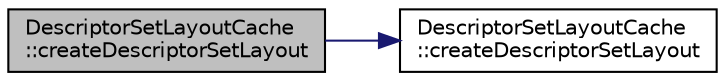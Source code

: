 digraph "DescriptorSetLayoutCache::createDescriptorSetLayout"
{
 // LATEX_PDF_SIZE
  edge [fontname="Helvetica",fontsize="10",labelfontname="Helvetica",labelfontsize="10"];
  node [fontname="Helvetica",fontsize="10",shape=record];
  rankdir="LR";
  Node1 [label="DescriptorSetLayoutCache\l::createDescriptorSetLayout",height=0.2,width=0.4,color="black", fillcolor="grey75", style="filled", fontcolor="black",tooltip="Creates a descriptor set layout from the given bindings, or returns one from the cache if it already ..."];
  Node1 -> Node2 [color="midnightblue",fontsize="10",style="solid",fontname="Helvetica"];
  Node2 [label="DescriptorSetLayoutCache\l::createDescriptorSetLayout",height=0.2,width=0.4,color="black", fillcolor="white", style="filled",URL="$classDescriptorSetLayoutCache.html#a55fc6b76bed3ba8de947c283b3166444",tooltip="Creates a descriptor set layout from the given info, or returns one from the cache if it already exis..."];
}
